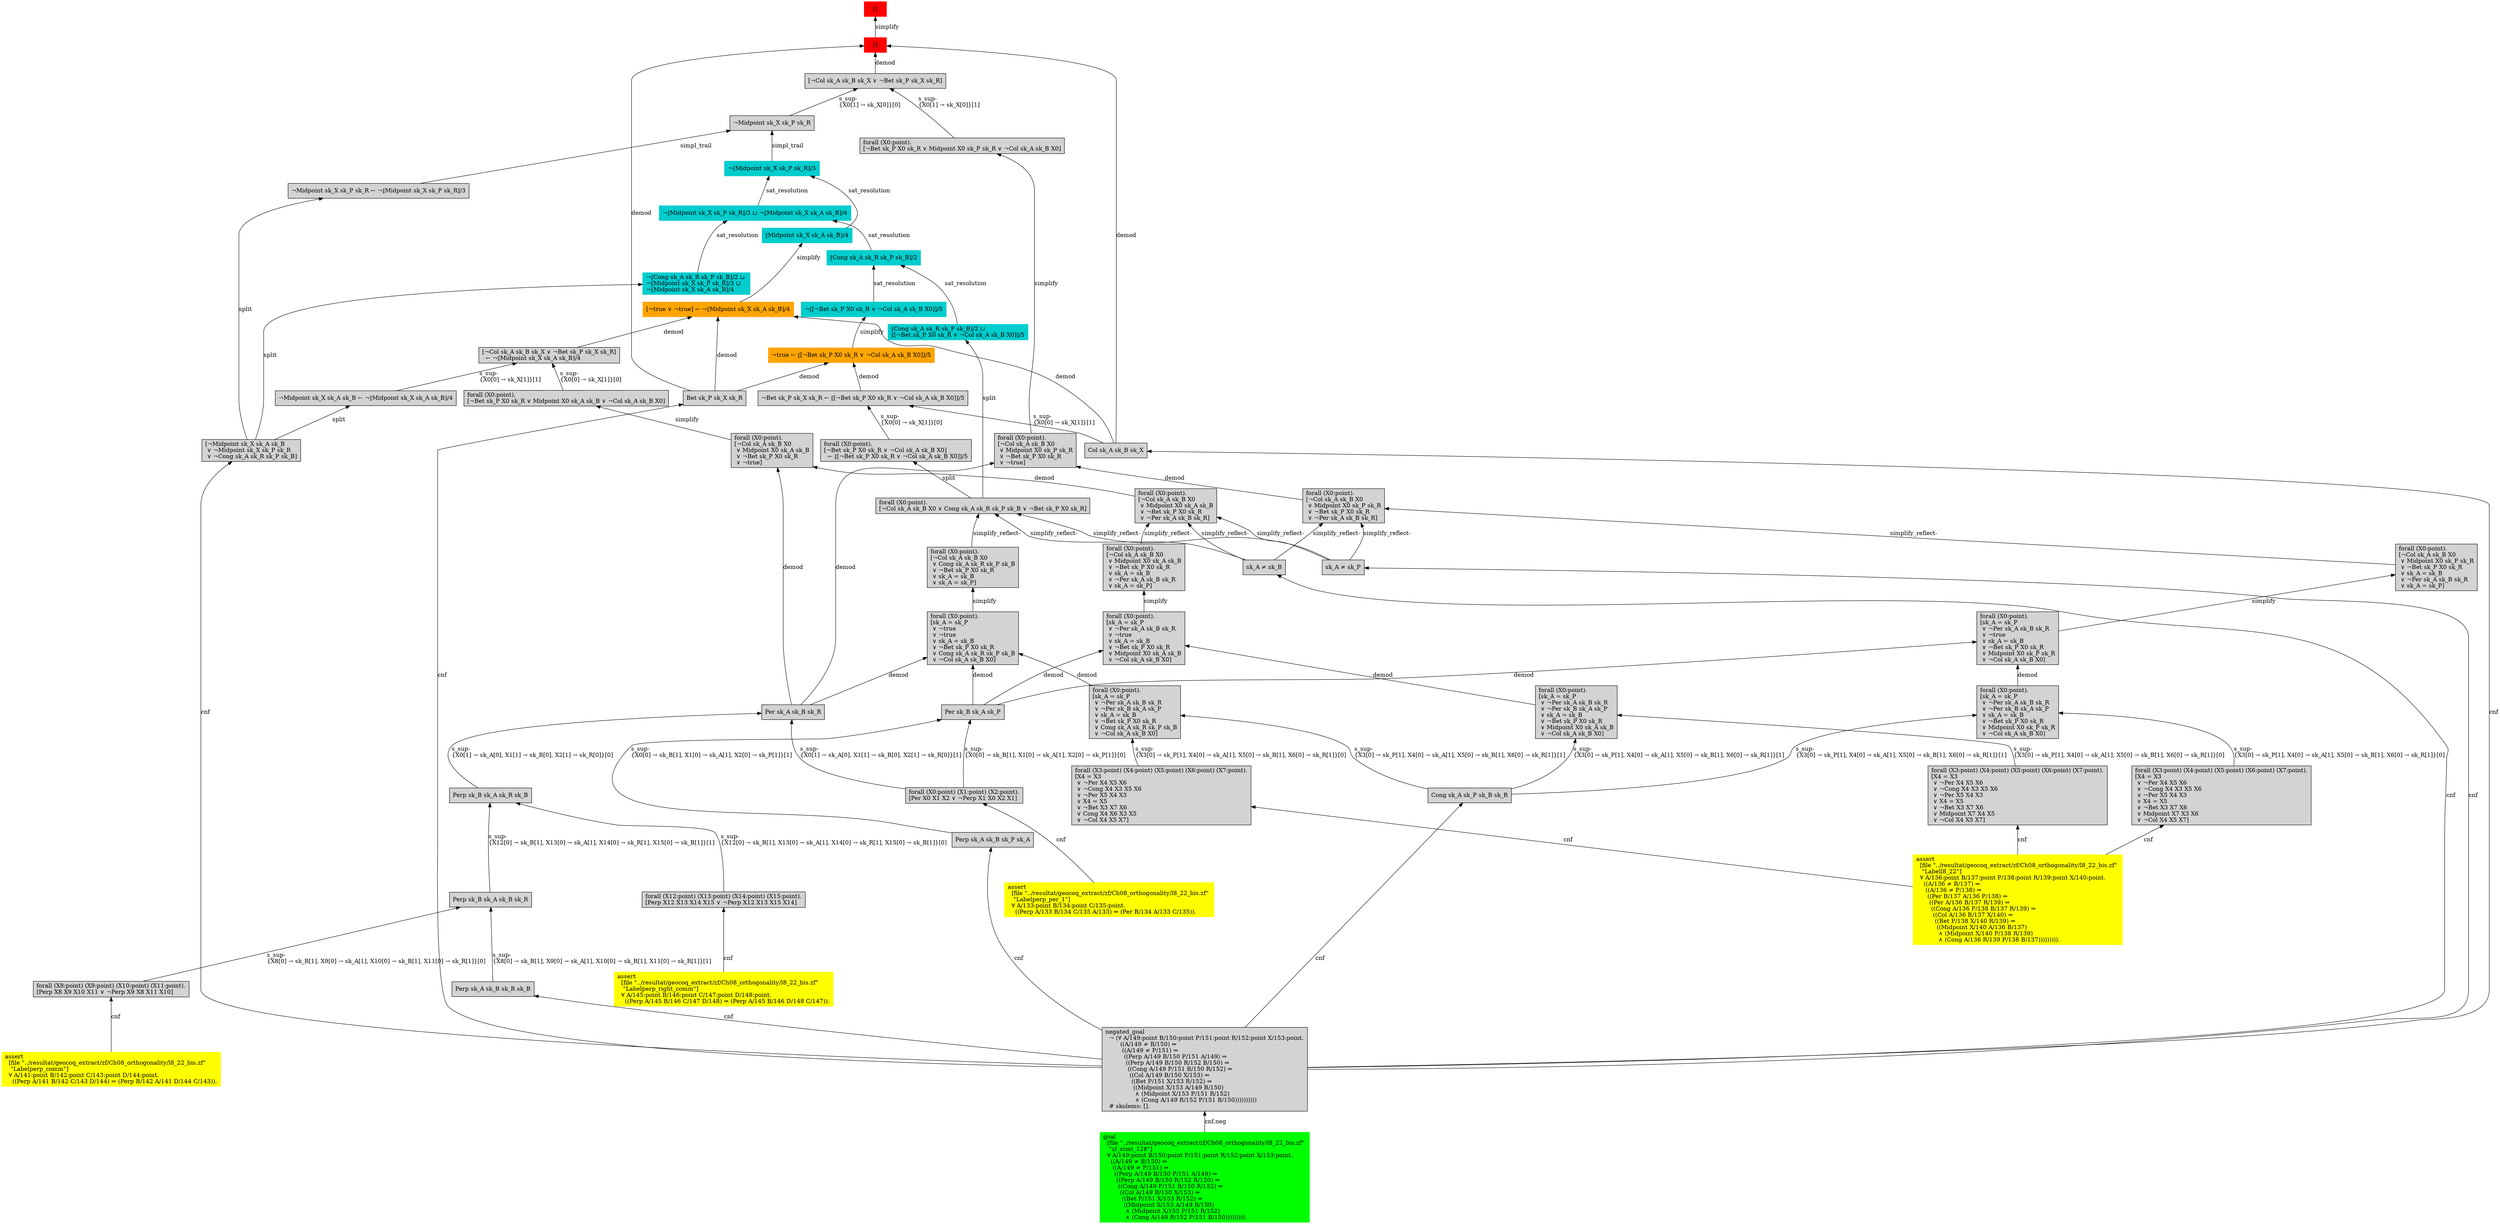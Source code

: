digraph "unsat_graph" {
  vertex_0 [color=red, label="[]", shape=box, style=filled];
  vertex_0 -> vertex_1 [label="simplify", dir="back"];
  vertex_1 [color=red, label="[]", shape=box, style=filled];
  vertex_1 -> vertex_2 [label="demod", dir="back"];
  vertex_2 [shape=box, label="Bet sk_P sk_X sk_R\l", style=filled];
  vertex_2 -> vertex_3 [label="cnf", dir="back"];
  vertex_3 [shape=box, label="negated_goal\l  ¬ (∀ A/149:point B/150:point P/151:point R/152:point X/153:point.\l        ((A/149 ≠ B/150) ⇒\l         ((A/149 ≠ P/151) ⇒\l          ((Perp A/149 B/150 P/151 A/149) ⇒\l           ((Perp A/149 B/150 R/152 B/150) ⇒\l            ((Cong A/149 P/151 B/150 R/152) ⇒\l             ((Col A/149 B/150 X/153) ⇒\l              ((Bet P/151 X/153 R/152) ⇒\l               ((Midpoint X/153 A/149 B/150)\l                ∧ (Midpoint X/153 P/151 R/152)\l                ∧ (Cong A/149 R/152 P/151 B/150))))))))))\l  # skolems: [].\l", style=filled];
  vertex_3 -> vertex_4 [label="cnf.neg", dir="back"];
  vertex_4 [color=green, shape=box, label="goal\l  [file \"../resultat/geocoq_extract/zf/Ch08_orthogonality/l8_22_bis.zf\" \l   \"zf_stmt_128\"]\l  ∀ A/149:point B/150:point P/151:point R/152:point X/153:point.\l    ((A/149 ≠ B/150) ⇒\l     ((A/149 ≠ P/151) ⇒\l      ((Perp A/149 B/150 P/151 A/149) ⇒\l       ((Perp A/149 B/150 R/152 B/150) ⇒\l        ((Cong A/149 P/151 B/150 R/152) ⇒\l         ((Col A/149 B/150 X/153) ⇒\l          ((Bet P/151 X/153 R/152) ⇒\l           ((Midpoint X/153 A/149 B/150)\l            ∧ (Midpoint X/153 P/151 R/152)\l            ∧ (Cong A/149 R/152 P/151 B/150))))))))).\l", style=filled];
  vertex_1 -> vertex_5 [label="demod", dir="back"];
  vertex_5 [shape=box, label="Col sk_A sk_B sk_X\l", style=filled];
  vertex_5 -> vertex_3 [label="cnf", dir="back"];
  vertex_1 -> vertex_6 [label="demod", dir="back"];
  vertex_6 [shape=box, label="[¬Col sk_A sk_B sk_X ∨ ¬Bet sk_P sk_X sk_R]\l", style=filled];
  vertex_6 -> vertex_7 [label="s_sup-\l\{X0[1] → sk_X[0]\}[0]\l", dir="back"];
  vertex_7 [shape=box, label="¬Midpoint sk_X sk_P sk_R\l", style=filled];
  vertex_7 -> vertex_8 [label="simpl_trail", dir="back"];
  vertex_8 [color=cyan3, shape=box, label="¬⟦Midpoint sk_X sk_P sk_R⟧/3\l", style=filled];
  vertex_8 -> vertex_9 [label="sat_resolution", dir="back"];
  vertex_9 [color=cyan3, shape=box, label="⟦Midpoint sk_X sk_A sk_B⟧/4\l", style=filled];
  vertex_9 -> vertex_10 [label="simplify", dir="back"];
  vertex_10 [color=orange, shape=box, label="[¬true ∨ ¬true] ← ¬⟦Midpoint sk_X sk_A sk_B⟧/4\l", style=filled];
  vertex_10 -> vertex_2 [label="demod", dir="back"];
  vertex_10 -> vertex_5 [label="demod", dir="back"];
  vertex_10 -> vertex_11 [label="demod", dir="back"];
  vertex_11 [shape=box, label="[¬Col sk_A sk_B sk_X ∨ ¬Bet sk_P sk_X sk_R]\l  ← ¬⟦Midpoint sk_X sk_A sk_B⟧/4\l", style=filled];
  vertex_11 -> vertex_12 [label="s_sup-\l\{X0[0] → sk_X[1]\}[1]\l", dir="back"];
  vertex_12 [shape=box, label="¬Midpoint sk_X sk_A sk_B ← ¬⟦Midpoint sk_X sk_A sk_B⟧/4\l", style=filled];
  vertex_12 -> vertex_13 [label="split", dir="back"];
  vertex_13 [shape=box, label="[¬Midpoint sk_X sk_A sk_B\l ∨ ¬Midpoint sk_X sk_P sk_R\l ∨ ¬Cong sk_A sk_R sk_P sk_B]\l", style=filled];
  vertex_13 -> vertex_3 [label="cnf", dir="back"];
  vertex_11 -> vertex_14 [label="s_sup-\l\{X0[0] → sk_X[1]\}[0]\l", dir="back"];
  vertex_14 [shape=box, label="forall (X0:point).\l[¬Bet sk_P X0 sk_R ∨ Midpoint X0 sk_A sk_B ∨ ¬Col sk_A sk_B X0]\l", style=filled];
  vertex_14 -> vertex_15 [label="simplify", dir="back"];
  vertex_15 [shape=box, label="forall (X0:point).\l[¬Col sk_A sk_B X0\l ∨ Midpoint X0 sk_A sk_B\l ∨ ¬Bet sk_P X0 sk_R\l ∨ ¬true]\l", style=filled];
  vertex_15 -> vertex_16 [label="demod", dir="back"];
  vertex_16 [shape=box, label="Per sk_A sk_B sk_R\l", style=filled];
  vertex_16 -> vertex_17 [label="s_sup-\l\{X0[1] → sk_A[0], X1[1] → sk_B[0], X2[1] → sk_R[0]\}[1]\l", dir="back"];
  vertex_17 [shape=box, label="forall (X0:point) (X1:point) (X2:point).\l[Per X0 X1 X2 ∨ ¬Perp X1 X0 X2 X1]\l", style=filled];
  vertex_17 -> vertex_18 [label="cnf", dir="back"];
  vertex_18 [color=yellow, shape=box, label="assert\l  [file \"../resultat/geocoq_extract/zf/Ch08_orthogonality/l8_22_bis.zf\" \l   \"Labelperp_per_1\"]\l  ∀ A/133:point B/134:point C/135:point.\l    ((Perp A/133 B/134 C/135 A/133) ⇒ (Per B/134 A/133 C/135)).\l", style=filled];
  vertex_16 -> vertex_19 [label="s_sup-\l\{X0[1] → sk_A[0], X1[1] → sk_B[0], X2[1] → sk_R[0]\}[0]\l", dir="back"];
  vertex_19 [shape=box, label="Perp sk_B sk_A sk_R sk_B\l", style=filled];
  vertex_19 -> vertex_20 [label="s_sup-\l\{X12[0] → sk_B[1], X13[0] → sk_A[1], X14[0] → sk_R[1], X15[0] → sk_B[1]\}[0]\l", dir="back"];
  vertex_20 [shape=box, label="forall (X12:point) (X13:point) (X14:point) (X15:point).\l[Perp X12 X13 X14 X15 ∨ ¬Perp X12 X13 X15 X14]\l", style=filled];
  vertex_20 -> vertex_21 [label="cnf", dir="back"];
  vertex_21 [color=yellow, shape=box, label="assert\l  [file \"../resultat/geocoq_extract/zf/Ch08_orthogonality/l8_22_bis.zf\" \l   \"Labelperp_right_comm\"]\l  ∀ A/145:point B/146:point C/147:point D/148:point.\l    ((Perp A/145 B/146 C/147 D/148) ⇒ (Perp A/145 B/146 D/148 C/147)).\l", style=filled];
  vertex_19 -> vertex_22 [label="s_sup-\l\{X12[0] → sk_B[1], X13[0] → sk_A[1], X14[0] → sk_R[1], X15[0] → sk_B[1]\}[1]\l", dir="back"];
  vertex_22 [shape=box, label="Perp sk_B sk_A sk_B sk_R\l", style=filled];
  vertex_22 -> vertex_23 [label="s_sup-\l\{X8[0] → sk_B[1], X9[0] → sk_A[1], X10[0] → sk_B[1], X11[0] → sk_R[1]\}[0]\l", dir="back"];
  vertex_23 [shape=box, label="forall (X8:point) (X9:point) (X10:point) (X11:point).\l[Perp X8 X9 X10 X11 ∨ ¬Perp X9 X8 X11 X10]\l", style=filled];
  vertex_23 -> vertex_24 [label="cnf", dir="back"];
  vertex_24 [color=yellow, shape=box, label="assert\l  [file \"../resultat/geocoq_extract/zf/Ch08_orthogonality/l8_22_bis.zf\" \l   \"Labelperp_comm\"]\l  ∀ A/141:point B/142:point C/143:point D/144:point.\l    ((Perp A/141 B/142 C/143 D/144) ⇒ (Perp B/142 A/141 D/144 C/143)).\l", style=filled];
  vertex_22 -> vertex_25 [label="s_sup-\l\{X8[0] → sk_B[1], X9[0] → sk_A[1], X10[0] → sk_B[1], X11[0] → sk_R[1]\}[1]\l", dir="back"];
  vertex_25 [shape=box, label="Perp sk_A sk_B sk_R sk_B\l", style=filled];
  vertex_25 -> vertex_3 [label="cnf", dir="back"];
  vertex_15 -> vertex_26 [label="demod", dir="back"];
  vertex_26 [shape=box, label="forall (X0:point).\l[¬Col sk_A sk_B X0\l ∨ Midpoint X0 sk_A sk_B\l ∨ ¬Bet sk_P X0 sk_R\l ∨ ¬Per sk_A sk_B sk_R]\l", style=filled];
  vertex_26 -> vertex_27 [label="simplify_reflect-", dir="back"];
  vertex_27 [shape=box, label="sk_A ≠ sk_B\l", style=filled];
  vertex_27 -> vertex_3 [label="cnf", dir="back"];
  vertex_26 -> vertex_28 [label="simplify_reflect-", dir="back"];
  vertex_28 [shape=box, label="sk_A ≠ sk_P\l", style=filled];
  vertex_28 -> vertex_3 [label="cnf", dir="back"];
  vertex_26 -> vertex_29 [label="simplify_reflect-", dir="back"];
  vertex_29 [shape=box, label="forall (X0:point).\l[¬Col sk_A sk_B X0\l ∨ Midpoint X0 sk_A sk_B\l ∨ ¬Bet sk_P X0 sk_R\l ∨ sk_A = sk_B\l ∨ ¬Per sk_A sk_B sk_R\l ∨ sk_A = sk_P]\l", style=filled];
  vertex_29 -> vertex_30 [label="simplify", dir="back"];
  vertex_30 [shape=box, label="forall (X0:point).\l[sk_A = sk_P\l ∨ ¬Per sk_A sk_B sk_R\l ∨ ¬true\l ∨ sk_A = sk_B\l ∨ ¬Bet sk_P X0 sk_R\l ∨ Midpoint X0 sk_A sk_B\l ∨ ¬Col sk_A sk_B X0]\l", style=filled];
  vertex_30 -> vertex_31 [label="demod", dir="back"];
  vertex_31 [shape=box, label="Per sk_B sk_A sk_P\l", style=filled];
  vertex_31 -> vertex_17 [label="s_sup-\l\{X0[0] → sk_B[1], X1[0] → sk_A[1], X2[0] → sk_P[1]\}[0]\l", dir="back"];
  vertex_31 -> vertex_32 [label="s_sup-\l\{X0[0] → sk_B[1], X1[0] → sk_A[1], X2[0] → sk_P[1]\}[1]\l", dir="back"];
  vertex_32 [shape=box, label="Perp sk_A sk_B sk_P sk_A\l", style=filled];
  vertex_32 -> vertex_3 [label="cnf", dir="back"];
  vertex_30 -> vertex_33 [label="demod", dir="back"];
  vertex_33 [shape=box, label="forall (X0:point).\l[sk_A = sk_P\l ∨ ¬Per sk_A sk_B sk_R\l ∨ ¬Per sk_B sk_A sk_P\l ∨ sk_A = sk_B\l ∨ ¬Bet sk_P X0 sk_R\l ∨ Midpoint X0 sk_A sk_B\l ∨ ¬Col sk_A sk_B X0]\l", style=filled];
  vertex_33 -> vertex_34 [label="s_sup-\l\{X3[0] → sk_P[1], X4[0] → sk_A[1], X5[0] → sk_B[1], X6[0] → sk_R[1]\}[0]\l", dir="back"];
  vertex_34 [shape=box, label="forall (X3:point) (X4:point) (X5:point) (X6:point) (X7:point).\l[X4 = X3\l ∨ ¬Per X4 X5 X6\l ∨ ¬Cong X4 X3 X5 X6\l ∨ ¬Per X5 X4 X3\l ∨ X4 = X5\l ∨ ¬Bet X3 X7 X6\l ∨ Midpoint X7 X4 X5\l ∨ ¬Col X4 X5 X7]\l", style=filled];
  vertex_34 -> vertex_35 [label="cnf", dir="back"];
  vertex_35 [color=yellow, shape=box, label="assert\l  [file \"../resultat/geocoq_extract/zf/Ch08_orthogonality/l8_22_bis.zf\" \l   \"Labell8_22\"]\l  ∀ A/136:point B/137:point P/138:point R/139:point X/140:point.\l    ((A/136 ≠ B/137) ⇒\l     ((A/136 ≠ P/138) ⇒\l      ((Per B/137 A/136 P/138) ⇒\l       ((Per A/136 B/137 R/139) ⇒\l        ((Cong A/136 P/138 B/137 R/139) ⇒\l         ((Col A/136 B/137 X/140) ⇒\l          ((Bet P/138 X/140 R/139) ⇒\l           ((Midpoint X/140 A/136 B/137)\l            ∧ (Midpoint X/140 P/138 R/139)\l            ∧ (Cong A/136 R/139 P/138 B/137))))))))).\l", style=filled];
  vertex_33 -> vertex_36 [label="s_sup-\l\{X3[0] → sk_P[1], X4[0] → sk_A[1], X5[0] → sk_B[1], X6[0] → sk_R[1]\}[1]\l", dir="back"];
  vertex_36 [shape=box, label="Cong sk_A sk_P sk_B sk_R\l", style=filled];
  vertex_36 -> vertex_3 [label="cnf", dir="back"];
  vertex_8 -> vertex_37 [label="sat_resolution", dir="back"];
  vertex_37 [color=cyan3, shape=box, label="¬⟦Midpoint sk_X sk_P sk_R⟧/3 ⊔ ¬⟦Midpoint sk_X sk_A sk_B⟧/4\l", style=filled];
  vertex_37 -> vertex_38 [label="sat_resolution", dir="back"];
  vertex_38 [color=cyan3, shape=box, label="⟦Cong sk_A sk_R sk_P sk_B⟧/2\l", style=filled];
  vertex_38 -> vertex_39 [label="sat_resolution", dir="back"];
  vertex_39 [color=cyan3, shape=box, label="¬⟦[¬Bet sk_P X0 sk_R ∨ ¬Col sk_A sk_B X0]⟧/5\l", style=filled];
  vertex_39 -> vertex_40 [label="simplify", dir="back"];
  vertex_40 [color=orange, shape=box, label="¬true ← ⟦[¬Bet sk_P X0 sk_R ∨ ¬Col sk_A sk_B X0]⟧/5\l", style=filled];
  vertex_40 -> vertex_2 [label="demod", dir="back"];
  vertex_40 -> vertex_41 [label="demod", dir="back"];
  vertex_41 [shape=box, label="¬Bet sk_P sk_X sk_R ← ⟦[¬Bet sk_P X0 sk_R ∨ ¬Col sk_A sk_B X0]⟧/5\l", style=filled];
  vertex_41 -> vertex_42 [label="s_sup-\l\{X0[0] → sk_X[1]\}[0]\l", dir="back"];
  vertex_42 [shape=box, label="forall (X0:point).\l[¬Bet sk_P X0 sk_R ∨ ¬Col sk_A sk_B X0]\l  ← ⟦[¬Bet sk_P X0 sk_R ∨ ¬Col sk_A sk_B X0]⟧/5\l", style=filled];
  vertex_42 -> vertex_43 [label="split", dir="back"];
  vertex_43 [shape=box, label="forall (X0:point).\l[¬Col sk_A sk_B X0 ∨ Cong sk_A sk_R sk_P sk_B ∨ ¬Bet sk_P X0 sk_R]\l", style=filled];
  vertex_43 -> vertex_27 [label="simplify_reflect-", dir="back"];
  vertex_43 -> vertex_28 [label="simplify_reflect-", dir="back"];
  vertex_43 -> vertex_44 [label="simplify_reflect-", dir="back"];
  vertex_44 [shape=box, label="forall (X0:point).\l[¬Col sk_A sk_B X0\l ∨ Cong sk_A sk_R sk_P sk_B\l ∨ ¬Bet sk_P X0 sk_R\l ∨ sk_A = sk_B\l ∨ sk_A = sk_P]\l", style=filled];
  vertex_44 -> vertex_45 [label="simplify", dir="back"];
  vertex_45 [shape=box, label="forall (X0:point).\l[sk_A = sk_P\l ∨ ¬true\l ∨ ¬true\l ∨ sk_A = sk_B\l ∨ ¬Bet sk_P X0 sk_R\l ∨ Cong sk_A sk_R sk_P sk_B\l ∨ ¬Col sk_A sk_B X0]\l", style=filled];
  vertex_45 -> vertex_31 [label="demod", dir="back"];
  vertex_45 -> vertex_16 [label="demod", dir="back"];
  vertex_45 -> vertex_46 [label="demod", dir="back"];
  vertex_46 [shape=box, label="forall (X0:point).\l[sk_A = sk_P\l ∨ ¬Per sk_A sk_B sk_R\l ∨ ¬Per sk_B sk_A sk_P\l ∨ sk_A = sk_B\l ∨ ¬Bet sk_P X0 sk_R\l ∨ Cong sk_A sk_R sk_P sk_B\l ∨ ¬Col sk_A sk_B X0]\l", style=filled];
  vertex_46 -> vertex_47 [label="s_sup-\l\{X3[0] → sk_P[1], X4[0] → sk_A[1], X5[0] → sk_B[1], X6[0] → sk_R[1]\}[0]\l", dir="back"];
  vertex_47 [shape=box, label="forall (X3:point) (X4:point) (X5:point) (X6:point) (X7:point).\l[X4 = X3\l ∨ ¬Per X4 X5 X6\l ∨ ¬Cong X4 X3 X5 X6\l ∨ ¬Per X5 X4 X3\l ∨ X4 = X5\l ∨ ¬Bet X3 X7 X6\l ∨ Cong X4 X6 X3 X5\l ∨ ¬Col X4 X5 X7]\l", style=filled];
  vertex_47 -> vertex_35 [label="cnf", dir="back"];
  vertex_46 -> vertex_36 [label="s_sup-\l\{X3[0] → sk_P[1], X4[0] → sk_A[1], X5[0] → sk_B[1], X6[0] → sk_R[1]\}[1]\l", dir="back"];
  vertex_41 -> vertex_5 [label="s_sup-\l\{X0[0] → sk_X[1]\}[1]\l", dir="back"];
  vertex_38 -> vertex_48 [label="sat_resolution", dir="back"];
  vertex_48 [color=cyan3, shape=box, label="⟦Cong sk_A sk_R sk_P sk_B⟧/2 ⊔ \l⟦[¬Bet sk_P X0 sk_R ∨ ¬Col sk_A sk_B X0]⟧/5\l", style=filled];
  vertex_48 -> vertex_43 [label="split", dir="back"];
  vertex_37 -> vertex_49 [label="sat_resolution", dir="back"];
  vertex_49 [color=cyan3, shape=box, label="¬⟦Cong sk_A sk_R sk_P sk_B⟧/2 ⊔ \l¬⟦Midpoint sk_X sk_P sk_R⟧/3 ⊔ \l¬⟦Midpoint sk_X sk_A sk_B⟧/4\l", style=filled];
  vertex_49 -> vertex_13 [label="split", dir="back"];
  vertex_7 -> vertex_50 [label="simpl_trail", dir="back"];
  vertex_50 [shape=box, label="¬Midpoint sk_X sk_P sk_R ← ¬⟦Midpoint sk_X sk_P sk_R⟧/3\l", style=filled];
  vertex_50 -> vertex_13 [label="split", dir="back"];
  vertex_6 -> vertex_51 [label="s_sup-\l\{X0[1] → sk_X[0]\}[1]\l", dir="back"];
  vertex_51 [shape=box, label="forall (X0:point).\l[¬Bet sk_P X0 sk_R ∨ Midpoint X0 sk_P sk_R ∨ ¬Col sk_A sk_B X0]\l", style=filled];
  vertex_51 -> vertex_52 [label="simplify", dir="back"];
  vertex_52 [shape=box, label="forall (X0:point).\l[¬Col sk_A sk_B X0\l ∨ Midpoint X0 sk_P sk_R\l ∨ ¬Bet sk_P X0 sk_R\l ∨ ¬true]\l", style=filled];
  vertex_52 -> vertex_16 [label="demod", dir="back"];
  vertex_52 -> vertex_53 [label="demod", dir="back"];
  vertex_53 [shape=box, label="forall (X0:point).\l[¬Col sk_A sk_B X0\l ∨ Midpoint X0 sk_P sk_R\l ∨ ¬Bet sk_P X0 sk_R\l ∨ ¬Per sk_A sk_B sk_R]\l", style=filled];
  vertex_53 -> vertex_27 [label="simplify_reflect-", dir="back"];
  vertex_53 -> vertex_28 [label="simplify_reflect-", dir="back"];
  vertex_53 -> vertex_54 [label="simplify_reflect-", dir="back"];
  vertex_54 [shape=box, label="forall (X0:point).\l[¬Col sk_A sk_B X0\l ∨ Midpoint X0 sk_P sk_R\l ∨ ¬Bet sk_P X0 sk_R\l ∨ sk_A = sk_B\l ∨ ¬Per sk_A sk_B sk_R\l ∨ sk_A = sk_P]\l", style=filled];
  vertex_54 -> vertex_55 [label="simplify", dir="back"];
  vertex_55 [shape=box, label="forall (X0:point).\l[sk_A = sk_P\l ∨ ¬Per sk_A sk_B sk_R\l ∨ ¬true\l ∨ sk_A = sk_B\l ∨ ¬Bet sk_P X0 sk_R\l ∨ Midpoint X0 sk_P sk_R\l ∨ ¬Col sk_A sk_B X0]\l", style=filled];
  vertex_55 -> vertex_31 [label="demod", dir="back"];
  vertex_55 -> vertex_56 [label="demod", dir="back"];
  vertex_56 [shape=box, label="forall (X0:point).\l[sk_A = sk_P\l ∨ ¬Per sk_A sk_B sk_R\l ∨ ¬Per sk_B sk_A sk_P\l ∨ sk_A = sk_B\l ∨ ¬Bet sk_P X0 sk_R\l ∨ Midpoint X0 sk_P sk_R\l ∨ ¬Col sk_A sk_B X0]\l", style=filled];
  vertex_56 -> vertex_57 [label="s_sup-\l\{X3[0] → sk_P[1], X4[0] → sk_A[1], X5[0] → sk_B[1], X6[0] → sk_R[1]\}[0]\l", dir="back"];
  vertex_57 [shape=box, label="forall (X3:point) (X4:point) (X5:point) (X6:point) (X7:point).\l[X4 = X3\l ∨ ¬Per X4 X5 X6\l ∨ ¬Cong X4 X3 X5 X6\l ∨ ¬Per X5 X4 X3\l ∨ X4 = X5\l ∨ ¬Bet X3 X7 X6\l ∨ Midpoint X7 X3 X6\l ∨ ¬Col X4 X5 X7]\l", style=filled];
  vertex_57 -> vertex_35 [label="cnf", dir="back"];
  vertex_56 -> vertex_36 [label="s_sup-\l\{X3[0] → sk_P[1], X4[0] → sk_A[1], X5[0] → sk_B[1], X6[0] → sk_R[1]\}[1]\l", dir="back"];
  }


